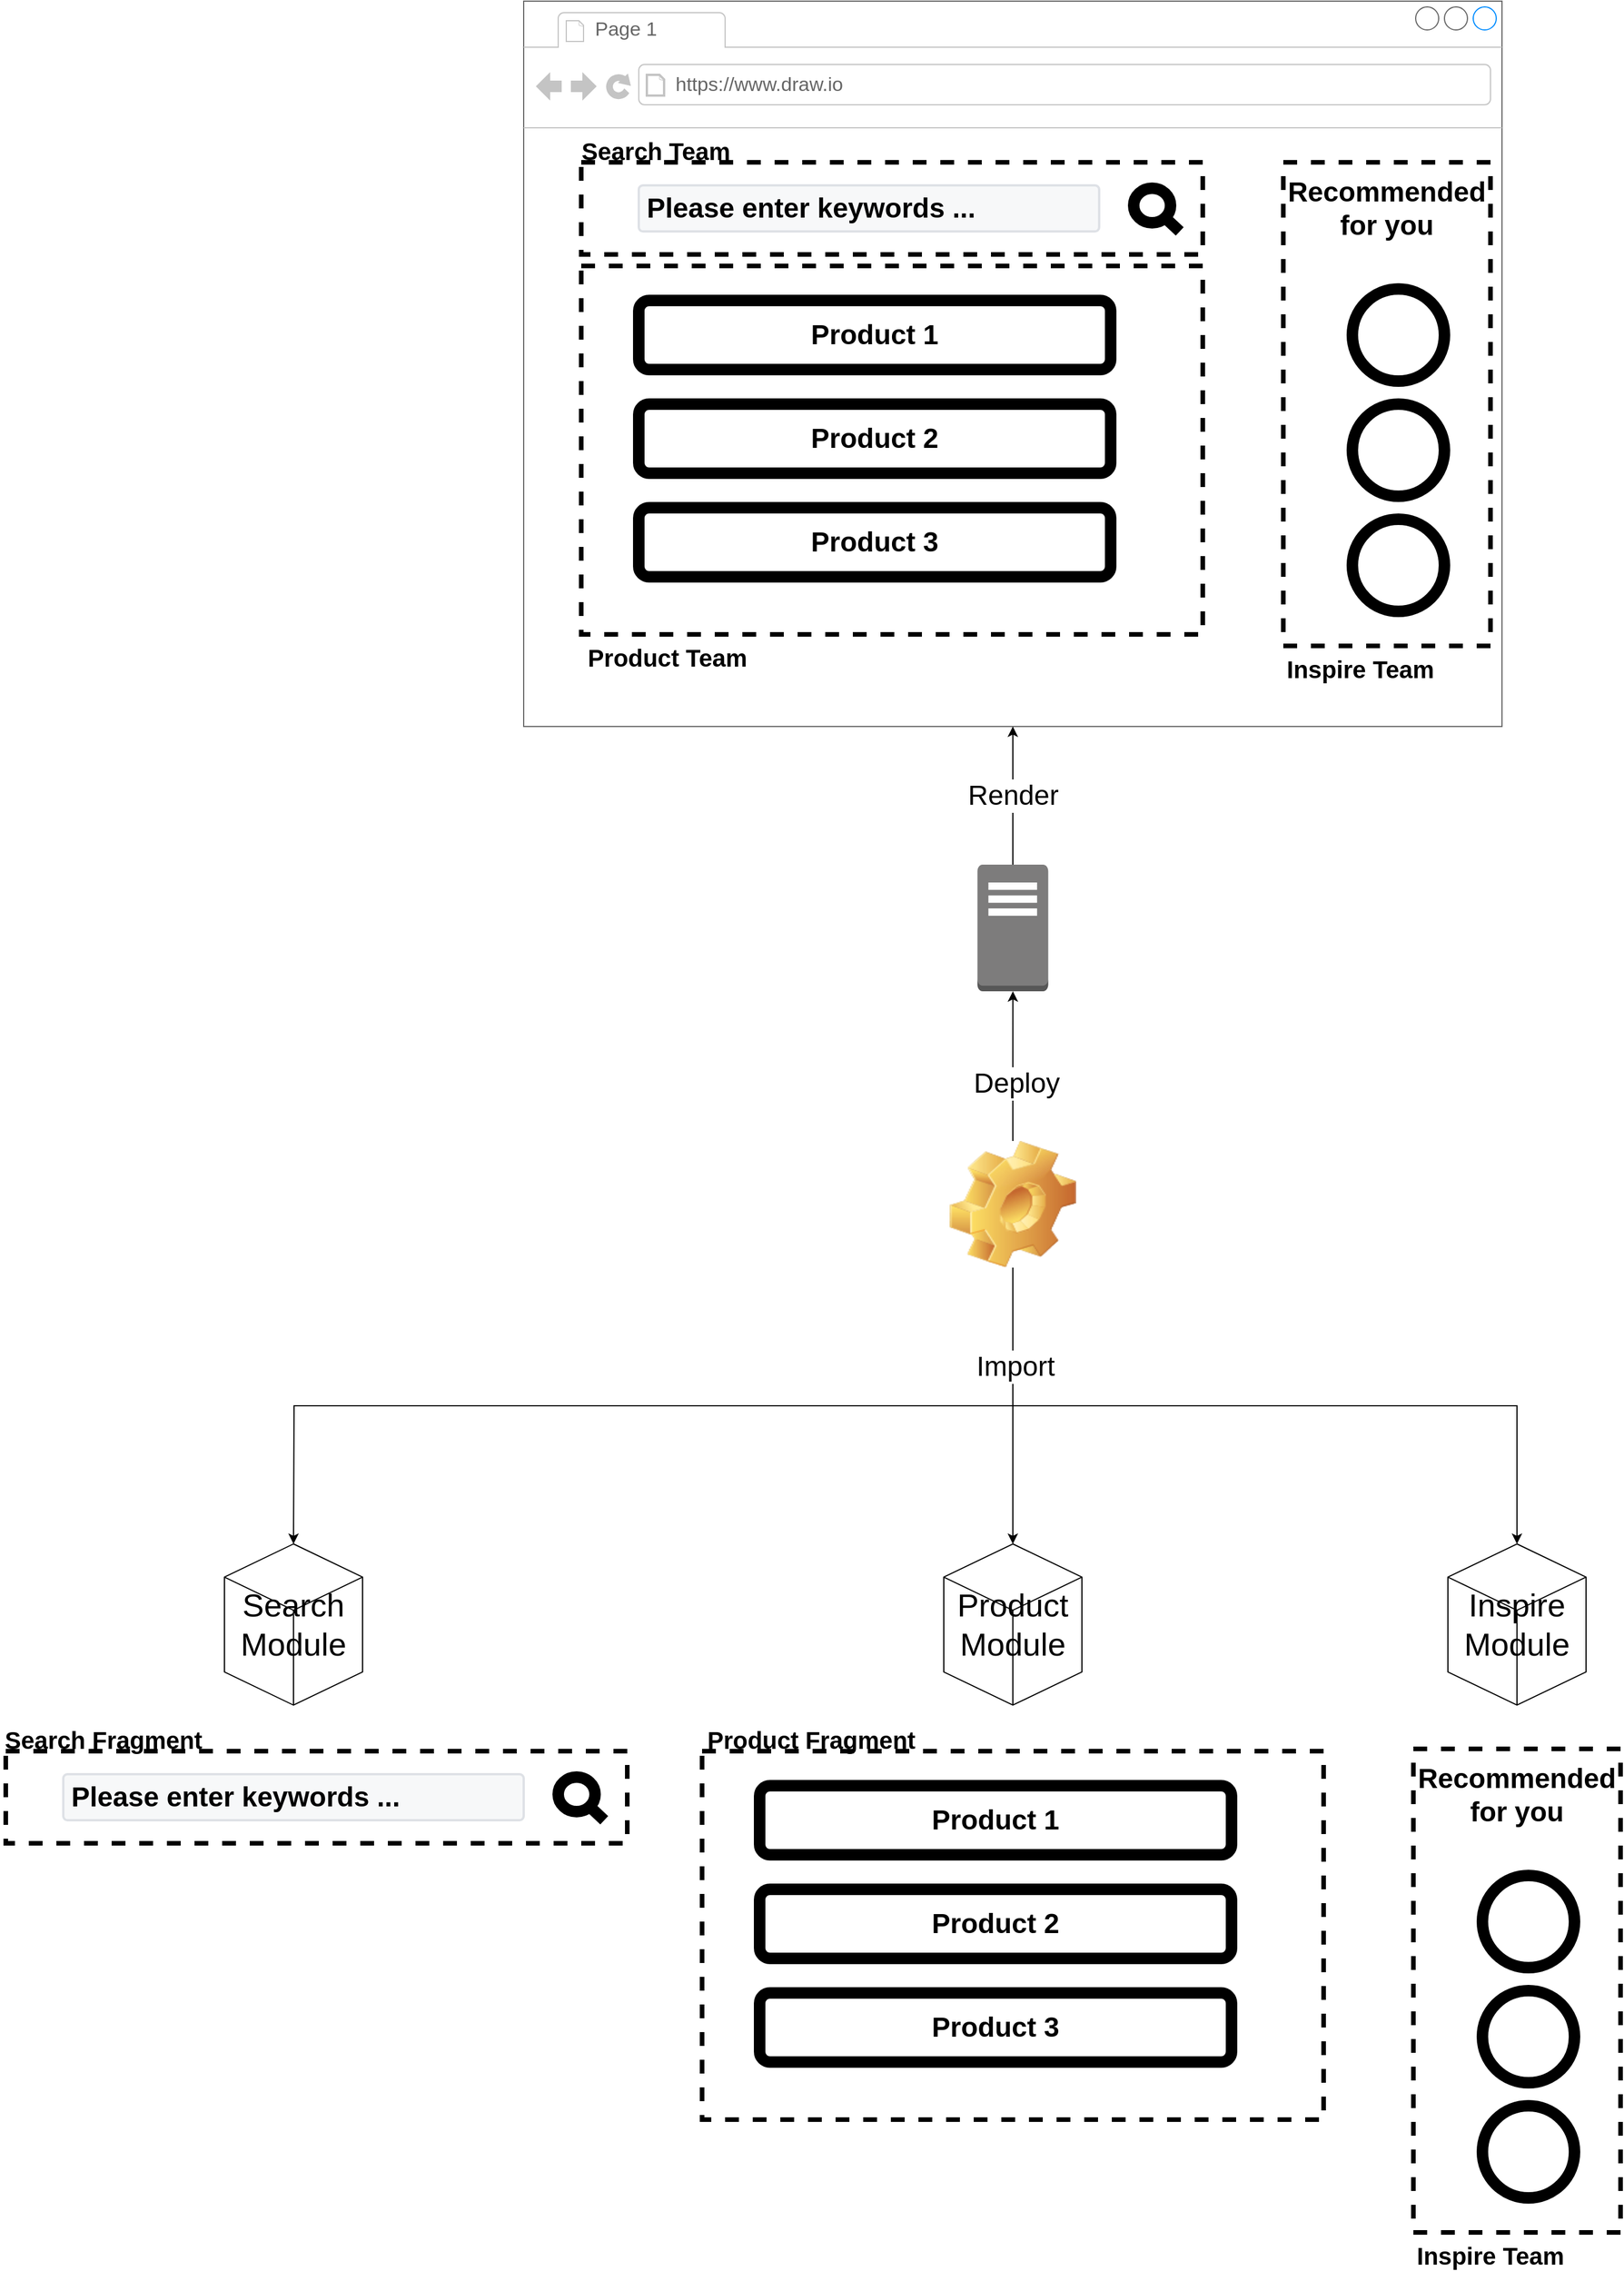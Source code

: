 <mxfile>
    <diagram id="B9imWvU3-mCyOA17thxm" name="Page-1">
        <mxGraphModel dx="1601" dy="574" grid="1" gridSize="10" guides="1" tooltips="1" connect="1" arrows="1" fold="1" page="1" pageScale="1" pageWidth="850" pageHeight="1100" math="0" shadow="0">
            <root>
                <mxCell id="0"/>
                <mxCell id="1" parent="0"/>
                <mxCell id="25" value="" style="strokeWidth=1;shadow=0;dashed=0;align=center;html=1;shape=mxgraph.mockup.containers.browserWindow;rSize=0;strokeColor=#666666;strokeColor2=#008cff;strokeColor3=#c4c4c4;mainText=,;recursiveResize=0;container=0;" vertex="1" parent="1">
                    <mxGeometry x="85" y="10" width="850" height="630" as="geometry"/>
                </mxCell>
                <mxCell id="42" value="" style="rounded=0;whiteSpace=wrap;html=1;strokeWidth=4;dashed=1;fillColor=none;" vertex="1" parent="1">
                    <mxGeometry x="745" y="150" width="180" height="420" as="geometry"/>
                </mxCell>
                <mxCell id="26" value="" style="rounded=0;whiteSpace=wrap;html=1;strokeWidth=4;dashed=1;fillColor=none;" vertex="1" parent="1">
                    <mxGeometry x="135" y="240" width="540" height="320" as="geometry"/>
                </mxCell>
                <mxCell id="27" value="" style="rounded=0;whiteSpace=wrap;html=1;strokeWidth=4;dashed=1;fillColor=none;" vertex="1" parent="1">
                    <mxGeometry x="135" y="150" width="540" height="80" as="geometry"/>
                </mxCell>
                <mxCell id="28" value="Page 1" style="strokeWidth=1;shadow=0;dashed=0;align=center;html=1;shape=mxgraph.mockup.containers.anchor;fontSize=17;fontColor=#666666;align=left;" vertex="1" parent="1">
                    <mxGeometry x="145" y="22" width="110" height="26" as="geometry"/>
                </mxCell>
                <mxCell id="29" value="https://www.draw.io" style="strokeWidth=1;shadow=0;dashed=0;align=center;html=1;shape=mxgraph.mockup.containers.anchor;rSize=0;fontSize=17;fontColor=#666666;align=left;" vertex="1" parent="1">
                    <mxGeometry x="215" y="70" width="250" height="26" as="geometry"/>
                </mxCell>
                <mxCell id="30" value="&lt;font color=&quot;#000000&quot;&gt;&lt;span style=&quot;font-size: 24px&quot;&gt;&lt;b&gt;Please enter keywords ...&lt;/b&gt;&lt;/span&gt;&lt;/font&gt;" style="rounded=1;arcSize=9;fillColor=#F7F8F9;align=left;spacingLeft=5;strokeColor=#DEE1E6;html=1;strokeWidth=2;fontSize=12" vertex="1" parent="1">
                    <mxGeometry x="185" y="170" width="400" height="40" as="geometry"/>
                </mxCell>
                <mxCell id="31" value="" style="html=1;verticalLabelPosition=bottom;align=center;labelBackgroundColor=#ffffff;verticalAlign=top;strokeWidth=10;shadow=0;dashed=0;shape=mxgraph.ios7.icons.looking_glass;" vertex="1" parent="1">
                    <mxGeometry x="615" y="172.5" width="40" height="37.5" as="geometry"/>
                </mxCell>
                <mxCell id="32" value="&lt;b&gt;&lt;font style=&quot;font-size: 24px&quot;&gt;Product 1&lt;/font&gt;&lt;/b&gt;" style="rounded=1;whiteSpace=wrap;html=1;strokeWidth=10;" vertex="1" parent="1">
                    <mxGeometry x="185" y="270" width="410" height="60" as="geometry"/>
                </mxCell>
                <mxCell id="33" value="&lt;span&gt;&lt;b&gt;&lt;font style=&quot;font-size: 24px&quot;&gt;Product 2&lt;/font&gt;&lt;/b&gt;&lt;/span&gt;" style="rounded=1;whiteSpace=wrap;html=1;strokeWidth=10;" vertex="1" parent="1">
                    <mxGeometry x="185" y="360" width="410" height="60" as="geometry"/>
                </mxCell>
                <mxCell id="34" value="&lt;span&gt;&lt;b&gt;&lt;font style=&quot;font-size: 24px&quot;&gt;Product 3&lt;/font&gt;&lt;/b&gt;&lt;/span&gt;" style="rounded=1;whiteSpace=wrap;html=1;strokeWidth=10;" vertex="1" parent="1">
                    <mxGeometry x="185" y="450" width="410" height="60" as="geometry"/>
                </mxCell>
                <mxCell id="35" value="" style="ellipse;whiteSpace=wrap;html=1;aspect=fixed;strokeWidth=10;" vertex="1" parent="1">
                    <mxGeometry x="805" y="260" width="80" height="80" as="geometry"/>
                </mxCell>
                <mxCell id="36" value="" style="ellipse;whiteSpace=wrap;html=1;aspect=fixed;strokeWidth=10;" vertex="1" parent="1">
                    <mxGeometry x="805" y="360" width="80" height="80" as="geometry"/>
                </mxCell>
                <mxCell id="37" value="" style="ellipse;whiteSpace=wrap;html=1;aspect=fixed;strokeWidth=10;" vertex="1" parent="1">
                    <mxGeometry x="805" y="460" width="80" height="80" as="geometry"/>
                </mxCell>
                <mxCell id="38" value="&lt;b&gt;&lt;font style=&quot;font-size: 24px&quot;&gt;Recommended for you&lt;/font&gt;&lt;/b&gt;" style="text;html=1;strokeColor=none;fillColor=none;align=center;verticalAlign=middle;whiteSpace=wrap;rounded=0;" vertex="1" parent="1">
                    <mxGeometry x="745" y="155" width="180" height="70" as="geometry"/>
                </mxCell>
                <mxCell id="39" value="&lt;b&gt;&lt;font style=&quot;font-size: 21px&quot;&gt;Search Team&lt;/font&gt;&lt;/b&gt;" style="text;html=1;strokeColor=none;fillColor=none;align=center;verticalAlign=middle;whiteSpace=wrap;rounded=0;dashed=1;" vertex="1" parent="1">
                    <mxGeometry x="130" y="130" width="140" height="20" as="geometry"/>
                </mxCell>
                <mxCell id="40" value="&lt;b&gt;&lt;font style=&quot;font-size: 21px&quot;&gt;Product Team&lt;/font&gt;&lt;/b&gt;" style="text;html=1;strokeColor=none;fillColor=none;align=center;verticalAlign=middle;whiteSpace=wrap;rounded=0;dashed=1;" vertex="1" parent="1">
                    <mxGeometry x="135" y="570" width="150" height="20" as="geometry"/>
                </mxCell>
                <mxCell id="41" value="&lt;b&gt;&lt;font style=&quot;font-size: 21px&quot;&gt;Inspire Team&lt;/font&gt;&lt;/b&gt;" style="text;html=1;strokeColor=none;fillColor=none;align=center;verticalAlign=middle;whiteSpace=wrap;rounded=0;dashed=1;" vertex="1" parent="1">
                    <mxGeometry x="737" y="580" width="150" height="20" as="geometry"/>
                </mxCell>
                <mxCell id="48" style="edgeStyle=orthogonalEdgeStyle;rounded=0;orthogonalLoop=1;jettySize=auto;html=1;entryX=0.5;entryY=0;entryDx=0;entryDy=0;entryPerimeter=0;" edge="1" parent="1" source="75" target="77">
                    <mxGeometry relative="1" as="geometry">
                        <mxPoint x="510" y="1140" as="sourcePoint"/>
                        <mxPoint x="510" y="1350" as="targetPoint"/>
                    </mxGeometry>
                </mxCell>
                <mxCell id="51" style="edgeStyle=orthogonalEdgeStyle;rounded=0;orthogonalLoop=1;jettySize=auto;html=1;exitX=0.5;exitY=1;exitDx=0;exitDy=0;entryX=0.5;entryY=0;entryDx=0;entryDy=0;" edge="1" parent="1" source="75">
                    <mxGeometry relative="1" as="geometry">
                        <mxPoint x="510" y="1140" as="sourcePoint"/>
                        <mxPoint x="-115.0" y="1350" as="targetPoint"/>
                    </mxGeometry>
                </mxCell>
                <mxCell id="52" style="edgeStyle=orthogonalEdgeStyle;rounded=0;orthogonalLoop=1;jettySize=auto;html=1;exitX=0.5;exitY=1;exitDx=0;exitDy=0;entryX=0.5;entryY=0;entryDx=0;entryDy=0;entryPerimeter=0;" edge="1" parent="1" source="75" target="78">
                    <mxGeometry relative="1" as="geometry">
                        <mxPoint x="510" y="1140" as="sourcePoint"/>
                        <mxPoint x="948" y="1350" as="targetPoint"/>
                    </mxGeometry>
                </mxCell>
                <mxCell id="53" value="&lt;font style=&quot;font-size: 24px&quot;&gt;Import&lt;/font&gt;" style="edgeLabel;html=1;align=center;verticalAlign=middle;resizable=0;points=[];" vertex="1" connectable="0" parent="52">
                    <mxGeometry x="-0.748" y="2" relative="1" as="geometry">
                        <mxPoint as="offset"/>
                    </mxGeometry>
                </mxCell>
                <mxCell id="70" style="edgeStyle=orthogonalEdgeStyle;rounded=0;orthogonalLoop=1;jettySize=auto;html=1;exitX=0.5;exitY=0;exitDx=0;exitDy=0;" edge="1" parent="1" source="75" target="74">
                    <mxGeometry relative="1" as="geometry">
                        <mxPoint x="510" y="1010" as="sourcePoint"/>
                        <mxPoint x="510" y="900" as="targetPoint"/>
                    </mxGeometry>
                </mxCell>
                <mxCell id="71" value="&lt;font style=&quot;font-size: 24px&quot;&gt;Deploy&lt;/font&gt;" style="edgeLabel;html=1;align=center;verticalAlign=middle;resizable=0;points=[];" vertex="1" connectable="0" parent="70">
                    <mxGeometry x="-0.221" y="-3" relative="1" as="geometry">
                        <mxPoint as="offset"/>
                    </mxGeometry>
                </mxCell>
                <mxCell id="72" value="&lt;font style=&quot;font-size: 24px&quot;&gt;Render&lt;/font&gt;" style="edgeStyle=orthogonalEdgeStyle;rounded=0;orthogonalLoop=1;jettySize=auto;html=1;exitX=0.5;exitY=0;exitDx=0;exitDy=0;exitPerimeter=0;" edge="1" parent="1" source="74" target="25">
                    <mxGeometry relative="1" as="geometry">
                        <mxPoint x="510" y="770" as="sourcePoint"/>
                    </mxGeometry>
                </mxCell>
                <mxCell id="54" value="" style="rounded=0;whiteSpace=wrap;html=1;strokeWidth=4;dashed=1;fillColor=none;" vertex="1" parent="1">
                    <mxGeometry x="-365" y="1530" width="540" height="80" as="geometry"/>
                </mxCell>
                <mxCell id="55" value="&lt;font color=&quot;#000000&quot;&gt;&lt;span style=&quot;font-size: 24px&quot;&gt;&lt;b&gt;Please enter keywords ...&lt;/b&gt;&lt;/span&gt;&lt;/font&gt;" style="rounded=1;arcSize=9;fillColor=#F7F8F9;align=left;spacingLeft=5;strokeColor=#DEE1E6;html=1;strokeWidth=2;fontSize=12" vertex="1" parent="1">
                    <mxGeometry x="-315" y="1550" width="400" height="40" as="geometry"/>
                </mxCell>
                <mxCell id="56" value="" style="html=1;verticalLabelPosition=bottom;align=center;labelBackgroundColor=#ffffff;verticalAlign=top;strokeWidth=10;shadow=0;dashed=0;shape=mxgraph.ios7.icons.looking_glass;" vertex="1" parent="1">
                    <mxGeometry x="115" y="1552.5" width="40" height="37.5" as="geometry"/>
                </mxCell>
                <mxCell id="57" value="&lt;b&gt;&lt;font style=&quot;font-size: 21px&quot;&gt;Search Fragment&lt;/font&gt;&lt;/b&gt;" style="text;html=1;strokeColor=none;fillColor=none;align=center;verticalAlign=middle;whiteSpace=wrap;rounded=0;dashed=1;" vertex="1" parent="1">
                    <mxGeometry x="-370" y="1510" width="180" height="20" as="geometry"/>
                </mxCell>
                <mxCell id="58" value="" style="rounded=0;whiteSpace=wrap;html=1;strokeWidth=4;dashed=1;fillColor=none;" vertex="1" parent="1">
                    <mxGeometry x="240" y="1530" width="540" height="320" as="geometry"/>
                </mxCell>
                <mxCell id="59" value="&lt;b&gt;&lt;font style=&quot;font-size: 24px&quot;&gt;Product 1&lt;/font&gt;&lt;/b&gt;" style="rounded=1;whiteSpace=wrap;html=1;strokeWidth=10;" vertex="1" parent="1">
                    <mxGeometry x="290" y="1560" width="410" height="60" as="geometry"/>
                </mxCell>
                <mxCell id="60" value="&lt;span&gt;&lt;b&gt;&lt;font style=&quot;font-size: 24px&quot;&gt;Product 2&lt;/font&gt;&lt;/b&gt;&lt;/span&gt;" style="rounded=1;whiteSpace=wrap;html=1;strokeWidth=10;" vertex="1" parent="1">
                    <mxGeometry x="290" y="1650" width="410" height="60" as="geometry"/>
                </mxCell>
                <mxCell id="61" value="&lt;span&gt;&lt;b&gt;&lt;font style=&quot;font-size: 24px&quot;&gt;Product 3&lt;/font&gt;&lt;/b&gt;&lt;/span&gt;" style="rounded=1;whiteSpace=wrap;html=1;strokeWidth=10;" vertex="1" parent="1">
                    <mxGeometry x="290" y="1740" width="410" height="60" as="geometry"/>
                </mxCell>
                <mxCell id="62" value="&lt;b&gt;&lt;font style=&quot;font-size: 21px&quot;&gt;Product Fragment&lt;/font&gt;&lt;/b&gt;" style="text;html=1;strokeColor=none;fillColor=none;align=center;verticalAlign=middle;whiteSpace=wrap;rounded=0;dashed=1;" vertex="1" parent="1">
                    <mxGeometry x="240" y="1510" width="190" height="20" as="geometry"/>
                </mxCell>
                <mxCell id="63" value="" style="rounded=0;whiteSpace=wrap;html=1;strokeWidth=4;dashed=1;fillColor=none;" vertex="1" parent="1">
                    <mxGeometry x="858" y="1528" width="180" height="420" as="geometry"/>
                </mxCell>
                <mxCell id="64" value="" style="ellipse;whiteSpace=wrap;html=1;aspect=fixed;strokeWidth=10;" vertex="1" parent="1">
                    <mxGeometry x="918" y="1638" width="80" height="80" as="geometry"/>
                </mxCell>
                <mxCell id="65" value="" style="ellipse;whiteSpace=wrap;html=1;aspect=fixed;strokeWidth=10;" vertex="1" parent="1">
                    <mxGeometry x="918" y="1738" width="80" height="80" as="geometry"/>
                </mxCell>
                <mxCell id="66" value="" style="ellipse;whiteSpace=wrap;html=1;aspect=fixed;strokeWidth=10;" vertex="1" parent="1">
                    <mxGeometry x="918" y="1838" width="80" height="80" as="geometry"/>
                </mxCell>
                <mxCell id="67" value="&lt;b&gt;&lt;font style=&quot;font-size: 24px&quot;&gt;Recommended for you&lt;/font&gt;&lt;/b&gt;" style="text;html=1;strokeColor=none;fillColor=none;align=center;verticalAlign=middle;whiteSpace=wrap;rounded=0;" vertex="1" parent="1">
                    <mxGeometry x="858" y="1533" width="180" height="70" as="geometry"/>
                </mxCell>
                <mxCell id="68" value="&lt;b&gt;&lt;font style=&quot;font-size: 21px&quot;&gt;Inspire Team&lt;/font&gt;&lt;/b&gt;" style="text;html=1;strokeColor=none;fillColor=none;align=center;verticalAlign=middle;whiteSpace=wrap;rounded=0;dashed=1;" vertex="1" parent="1">
                    <mxGeometry x="850" y="1958" width="150" height="20" as="geometry"/>
                </mxCell>
                <mxCell id="74" value="" style="outlineConnect=0;dashed=0;verticalLabelPosition=bottom;verticalAlign=top;align=center;html=1;shape=mxgraph.aws3.traditional_server;fillColor=#7D7C7C;gradientColor=none;" vertex="1" parent="1">
                    <mxGeometry x="479.25" y="760" width="61.5" height="110" as="geometry"/>
                </mxCell>
                <mxCell id="75" value="" style="shape=image;html=1;verticalLabelPosition=bottom;verticalAlign=top;imageAspect=0;image=img/clipart/Gear_128x128.png" vertex="1" parent="1">
                    <mxGeometry x="455" y="1000" width="110" height="110" as="geometry"/>
                </mxCell>
                <mxCell id="76" value="&lt;span style=&quot;font-size: 28px&quot;&gt;Search Module&lt;/span&gt;" style="html=1;whiteSpace=wrap;shape=isoCube2;backgroundOutline=1;isoAngle=15;" vertex="1" parent="1">
                    <mxGeometry x="-175" y="1350" width="120" height="140" as="geometry"/>
                </mxCell>
                <mxCell id="77" value="&lt;span style=&quot;font-size: 28px&quot;&gt;Product&lt;br&gt;Module&lt;/span&gt;" style="html=1;whiteSpace=wrap;shape=isoCube2;backgroundOutline=1;isoAngle=15;" vertex="1" parent="1">
                    <mxGeometry x="450" y="1350" width="120" height="140" as="geometry"/>
                </mxCell>
                <mxCell id="78" value="&lt;span style=&quot;font-size: 28px&quot;&gt;Inspire&lt;br&gt;Module&lt;/span&gt;" style="html=1;whiteSpace=wrap;shape=isoCube2;backgroundOutline=1;isoAngle=15;" vertex="1" parent="1">
                    <mxGeometry x="888" y="1350" width="120" height="140" as="geometry"/>
                </mxCell>
            </root>
        </mxGraphModel>
    </diagram>
</mxfile>